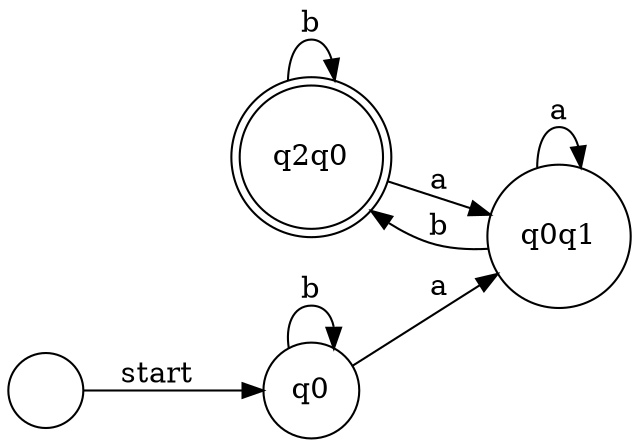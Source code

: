 digraph DFA {
  rankdir=LR;
  node [shape=circle];
  "q2q0" [shape=doublecircle];
  "" -> "q0" [label="start"];
  "q2q0" -> "q0q1" [label="a"];
  "q2q0" -> "q2q0" [label="b"];
  "q0q1" -> "q0q1" [label="a"];
  "q0q1" -> "q2q0" [label="b"];
  "q0" -> "q0q1" [label="a"];
  "q0" -> "q0" [label="b"];
}